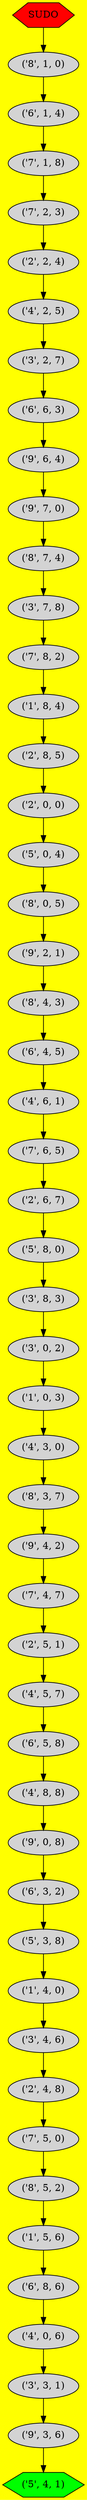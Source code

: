 digraph G {
   bgcolor="#FFFF00";
   node[style=filled];
   "SUDO"[shape=hexagon, fillcolor="#FF0000"];
   "[('8', 1, 0), 0]"[label="('8', 1, 0)"];
   "SUDO"->"[('8', 1, 0), 0]";
   "[('8', 1, 0), 0]"[label="('8', 1, 0)"];
   "[('6', 1, 4), 0]"[label="('6', 1, 4)"];
   "[('8', 1, 0), 0]"->"[('6', 1, 4), 0]";
   "[('6', 1, 4), 0]"[label="('6', 1, 4)"];
   "[('7', 1, 8), 0]"[label="('7', 1, 8)"];
   "[('6', 1, 4), 0]"->"[('7', 1, 8), 0]";
   "[('7', 1, 8), 0]"[label="('7', 1, 8)"];
   "[('7', 2, 3), 0]"[label="('7', 2, 3)"];
   "[('7', 1, 8), 0]"->"[('7', 2, 3), 0]";
   "[('7', 2, 3), 0]"[label="('7', 2, 3)"];
   "[('2', 2, 4), 0]"[label="('2', 2, 4)"];
   "[('7', 2, 3), 0]"->"[('2', 2, 4), 0]";
   "[('2', 2, 4), 0]"[label="('2', 2, 4)"];
   "[('4', 2, 5), 0]"[label="('4', 2, 5)"];
   "[('2', 2, 4), 0]"->"[('4', 2, 5), 0]";
   "[('4', 2, 5), 0]"[label="('4', 2, 5)"];
   "[('3', 2, 7), 0]"[label="('3', 2, 7)"];
   "[('4', 2, 5), 0]"->"[('3', 2, 7), 0]";
   "[('3', 2, 7), 0]"[label="('3', 2, 7)"];
   "[('6', 6, 3), 0]"[label="('6', 6, 3)"];
   "[('3', 2, 7), 0]"->"[('6', 6, 3), 0]";
   "[('6', 6, 3), 0]"[label="('6', 6, 3)"];
   "[('9', 6, 4), 0]"[label="('9', 6, 4)"];
   "[('6', 6, 3), 0]"->"[('9', 6, 4), 0]";
   "[('9', 6, 4), 0]"[label="('9', 6, 4)"];
   "[('9', 7, 0), 0]"[label="('9', 7, 0)"];
   "[('9', 6, 4), 0]"->"[('9', 7, 0), 0]";
   "[('9', 7, 0), 0]"[label="('9', 7, 0)"];
   "[('8', 7, 4), 0]"[label="('8', 7, 4)"];
   "[('9', 7, 0), 0]"->"[('8', 7, 4), 0]";
   "[('8', 7, 4), 0]"[label="('8', 7, 4)"];
   "[('3', 7, 8), 0]"[label="('3', 7, 8)"];
   "[('8', 7, 4), 0]"->"[('3', 7, 8), 0]";
   "[('3', 7, 8), 0]"[label="('3', 7, 8)"];
   "[('7', 8, 2), 0]"[label="('7', 8, 2)"];
   "[('3', 7, 8), 0]"->"[('7', 8, 2), 0]";
   "[('7', 8, 2), 0]"[label="('7', 8, 2)"];
   "[('1', 8, 4), 0]"[label="('1', 8, 4)"];
   "[('7', 8, 2), 0]"->"[('1', 8, 4), 0]";
   "[('1', 8, 4), 0]"[label="('1', 8, 4)"];
   "[('2', 8, 5), 0]"[label="('2', 8, 5)"];
   "[('1', 8, 4), 0]"->"[('2', 8, 5), 0]";
   "[('2', 8, 5), 0]"[label="('2', 8, 5)"];
   "[('2', 0, 0), 0]"[label="('2', 0, 0)"];
   "[('2', 8, 5), 0]"->"[('2', 0, 0), 0]";
   "[('2', 0, 0), 0]"[label="('2', 0, 0)"];
   "[('5', 0, 4), 0]"[label="('5', 0, 4)"];
   "[('2', 0, 0), 0]"->"[('5', 0, 4), 0]";
   "[('5', 0, 4), 0]"[label="('5', 0, 4)"];
   "[('8', 0, 5), 0]"[label="('8', 0, 5)"];
   "[('5', 0, 4), 0]"->"[('8', 0, 5), 0]";
   "[('8', 0, 5), 0]"[label="('8', 0, 5)"];
   "[('9', 2, 1), 0]"[label="('9', 2, 1)"];
   "[('8', 0, 5), 0]"->"[('9', 2, 1), 0]";
   "[('9', 2, 1), 0]"[label="('9', 2, 1)"];
   "[('8', 4, 3), 0]"[label="('8', 4, 3)"];
   "[('9', 2, 1), 0]"->"[('8', 4, 3), 0]";
   "[('8', 4, 3), 0]"[label="('8', 4, 3)"];
   "[('6', 4, 5), 0]"[label="('6', 4, 5)"];
   "[('8', 4, 3), 0]"->"[('6', 4, 5), 0]";
   "[('6', 4, 5), 0]"[label="('6', 4, 5)"];
   "[('4', 6, 1), 0]"[label="('4', 6, 1)"];
   "[('6', 4, 5), 0]"->"[('4', 6, 1), 0]";
   "[('4', 6, 1), 0]"[label="('4', 6, 1)"];
   "[('7', 6, 5), 0]"[label="('7', 6, 5)"];
   "[('4', 6, 1), 0]"->"[('7', 6, 5), 0]";
   "[('7', 6, 5), 0]"[label="('7', 6, 5)"];
   "[('2', 6, 7), 0]"[label="('2', 6, 7)"];
   "[('7', 6, 5), 0]"->"[('2', 6, 7), 0]";
   "[('2', 6, 7), 0]"[label="('2', 6, 7)"];
   "[('5', 8, 0), 0]"[label="('5', 8, 0)"];
   "[('2', 6, 7), 0]"->"[('5', 8, 0), 0]";
   "[('5', 8, 0), 0]"[label="('5', 8, 0)"];
   "[('3', 8, 3), 0]"[label="('3', 8, 3)"];
   "[('5', 8, 0), 0]"->"[('3', 8, 3), 0]";
   "[('3', 8, 3), 0]"[label="('3', 8, 3)"];
   "[('3', 0, 2), 0]"[label="('3', 0, 2)"];
   "[('3', 8, 3), 0]"->"[('3', 0, 2), 0]";
   "[('3', 0, 2), 0]"[label="('3', 0, 2)"];
   "[('1', 0, 3), 0]"[label="('1', 0, 3)"];
   "[('3', 0, 2), 0]"->"[('1', 0, 3), 0]";
   "[('1', 0, 3), 0]"[label="('1', 0, 3)"];
   "[('4', 3, 0), 0]"[label="('4', 3, 0)"];
   "[('1', 0, 3), 0]"->"[('4', 3, 0), 0]";
   "[('4', 3, 0), 0]"[label="('4', 3, 0)"];
   "[('8', 3, 7), 0]"[label="('8', 3, 7)"];
   "[('4', 3, 0), 0]"->"[('8', 3, 7), 0]";
   "[('8', 3, 7), 0]"[label="('8', 3, 7)"];
   "[('9', 4, 2), 0]"[label="('9', 4, 2)"];
   "[('8', 3, 7), 0]"->"[('9', 4, 2), 0]";
   "[('9', 4, 2), 0]"[label="('9', 4, 2)"];
   "[('7', 4, 7), 0]"[label="('7', 4, 7)"];
   "[('9', 4, 2), 0]"->"[('7', 4, 7), 0]";
   "[('7', 4, 7), 0]"[label="('7', 4, 7)"];
   "[('2', 5, 1), 0]"[label="('2', 5, 1)"];
   "[('7', 4, 7), 0]"->"[('2', 5, 1), 0]";
   "[('2', 5, 1), 0]"[label="('2', 5, 1)"];
   "[('4', 5, 7), 0]"[label="('4', 5, 7)"];
   "[('2', 5, 1), 0]"->"[('4', 5, 7), 0]";
   "[('4', 5, 7), 0]"[label="('4', 5, 7)"];
   "[('6', 5, 8), 0]"[label="('6', 5, 8)"];
   "[('4', 5, 7), 0]"->"[('6', 5, 8), 0]";
   "[('6', 5, 8), 0]"[label="('6', 5, 8)"];
   "[('4', 8, 8), 0]"[label="('4', 8, 8)"];
   "[('6', 5, 8), 0]"->"[('4', 8, 8), 0]";
   "[('4', 8, 8), 0]"[label="('4', 8, 8)"];
   "[('9', 0, 8), 0]"[label="('9', 0, 8)"];
   "[('4', 8, 8), 0]"->"[('9', 0, 8), 0]";
   "[('9', 0, 8), 0]"[label="('9', 0, 8)"];
   "[('6', 3, 2), 0]"[label="('6', 3, 2)"];
   "[('9', 0, 8), 0]"->"[('6', 3, 2), 0]";
   "[('6', 3, 2), 0]"[label="('6', 3, 2)"];
   "[('5', 3, 8), 0]"[label="('5', 3, 8)"];
   "[('6', 3, 2), 0]"->"[('5', 3, 8), 0]";
   "[('5', 3, 8), 0]"[label="('5', 3, 8)"];
   "[('1', 4, 0), 0]"[label="('1', 4, 0)"];
   "[('5', 3, 8), 0]"->"[('1', 4, 0), 0]";
   "[('1', 4, 0), 0]"[label="('1', 4, 0)"];
   "[('3', 4, 6), 0]"[label="('3', 4, 6)"];
   "[('1', 4, 0), 0]"->"[('3', 4, 6), 0]";
   "[('3', 4, 6), 0]"[label="('3', 4, 6)"];
   "[('2', 4, 8), 0]"[label="('2', 4, 8)"];
   "[('3', 4, 6), 0]"->"[('2', 4, 8), 0]";
   "[('2', 4, 8), 0]"[label="('2', 4, 8)"];
   "[('7', 5, 0), 0]"[label="('7', 5, 0)"];
   "[('2', 4, 8), 0]"->"[('7', 5, 0), 0]";
   "[('7', 5, 0), 0]"[label="('7', 5, 0)"];
   "[('8', 5, 2), 0]"[label="('8', 5, 2)"];
   "[('7', 5, 0), 0]"->"[('8', 5, 2), 0]";
   "[('8', 5, 2), 0]"[label="('8', 5, 2)"];
   "[('1', 5, 6), 0]"[label="('1', 5, 6)"];
   "[('8', 5, 2), 0]"->"[('1', 5, 6), 0]";
   "[('1', 5, 6), 0]"[label="('1', 5, 6)"];
   "[('6', 8, 6), 0]"[label="('6', 8, 6)"];
   "[('1', 5, 6), 0]"->"[('6', 8, 6), 0]";
   "[('6', 8, 6), 0]"[label="('6', 8, 6)"];
   "[('4', 0, 6), 0]"[label="('4', 0, 6)"];
   "[('6', 8, 6), 0]"->"[('4', 0, 6), 0]";
   "[('4', 0, 6), 0]"[label="('4', 0, 6)"];
   "[('3', 3, 1), 0]"[label="('3', 3, 1)"];
   "[('4', 0, 6), 0]"->"[('3', 3, 1), 0]";
   "[('3', 3, 1), 0]"[label="('3', 3, 1)"];
   "[('9', 3, 6), 0]"[label="('9', 3, 6)"];
   "[('3', 3, 1), 0]"->"[('9', 3, 6), 0]";
   "[('9', 3, 6), 0]"[label="('9', 3, 6)"];
   "[('5', 4, 1), 0]"[label="('5', 4, 1)", shape=hexagon, fillcolor="#00FF00"];
   "[('9', 3, 6), 0]"->"[('5', 4, 1), 0]";
}